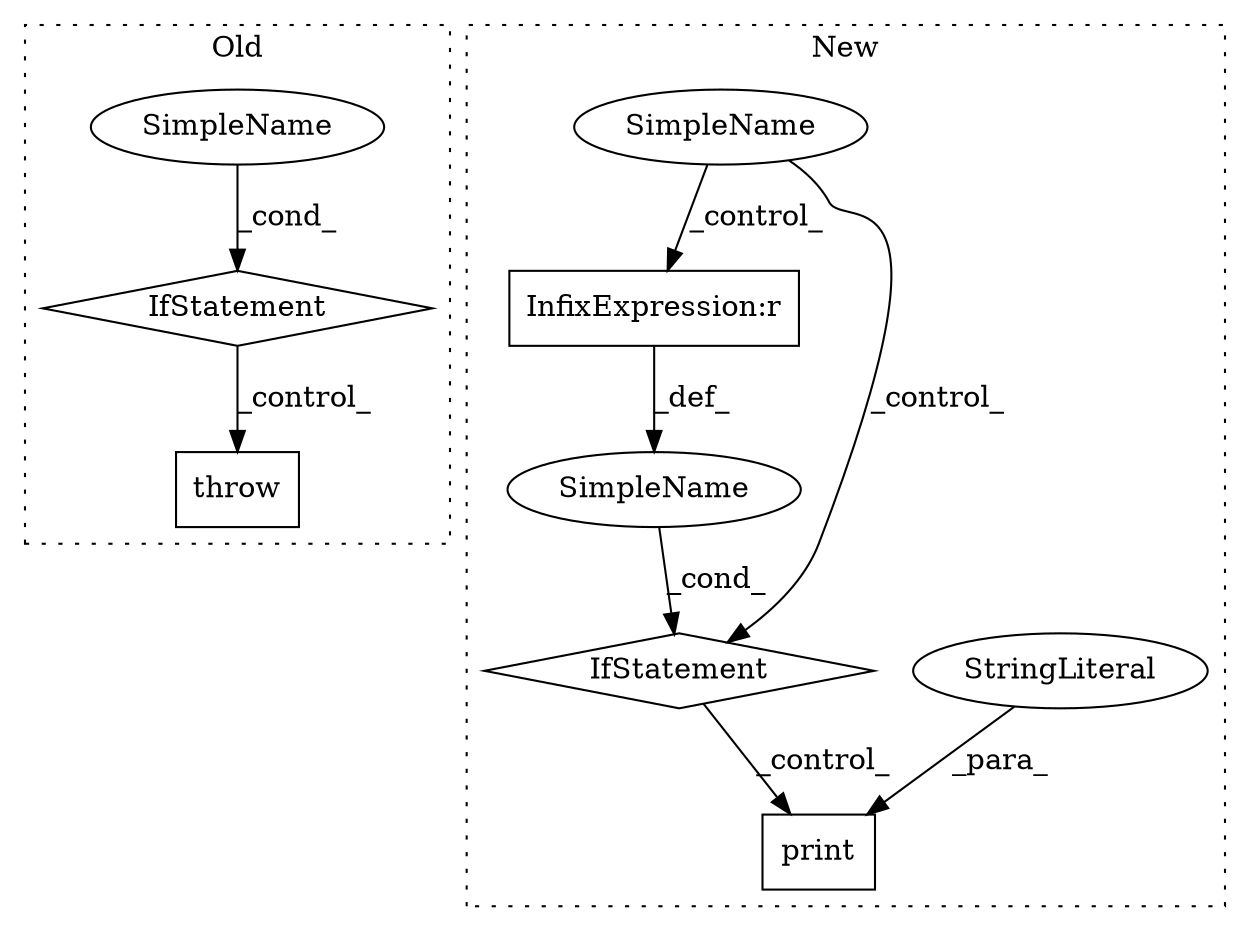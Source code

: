 digraph G {
subgraph cluster0 {
1 [label="throw" a="53" s="3796" l="6" shape="box"];
4 [label="IfStatement" a="25" s="3749,3780" l="4,2" shape="diamond"];
5 [label="SimpleName" a="42" s="" l="" shape="ellipse"];
label = "Old";
style="dotted";
}
subgraph cluster1 {
2 [label="print" a="32" s="4033,4071" l="6,1" shape="box"];
3 [label="StringLiteral" a="45" s="4039" l="23" shape="ellipse"];
6 [label="SimpleName" a="42" s="" l="" shape="ellipse"];
7 [label="InfixExpression:r" a="27" s="3959" l="4" shape="box"];
8 [label="SimpleName" a="42" s="" l="" shape="ellipse"];
9 [label="IfStatement" a="25" s="3947,3978" l="4,2" shape="diamond"];
label = "New";
style="dotted";
}
3 -> 2 [label="_para_"];
4 -> 1 [label="_control_"];
5 -> 4 [label="_cond_"];
6 -> 7 [label="_control_"];
6 -> 9 [label="_control_"];
7 -> 8 [label="_def_"];
8 -> 9 [label="_cond_"];
9 -> 2 [label="_control_"];
}